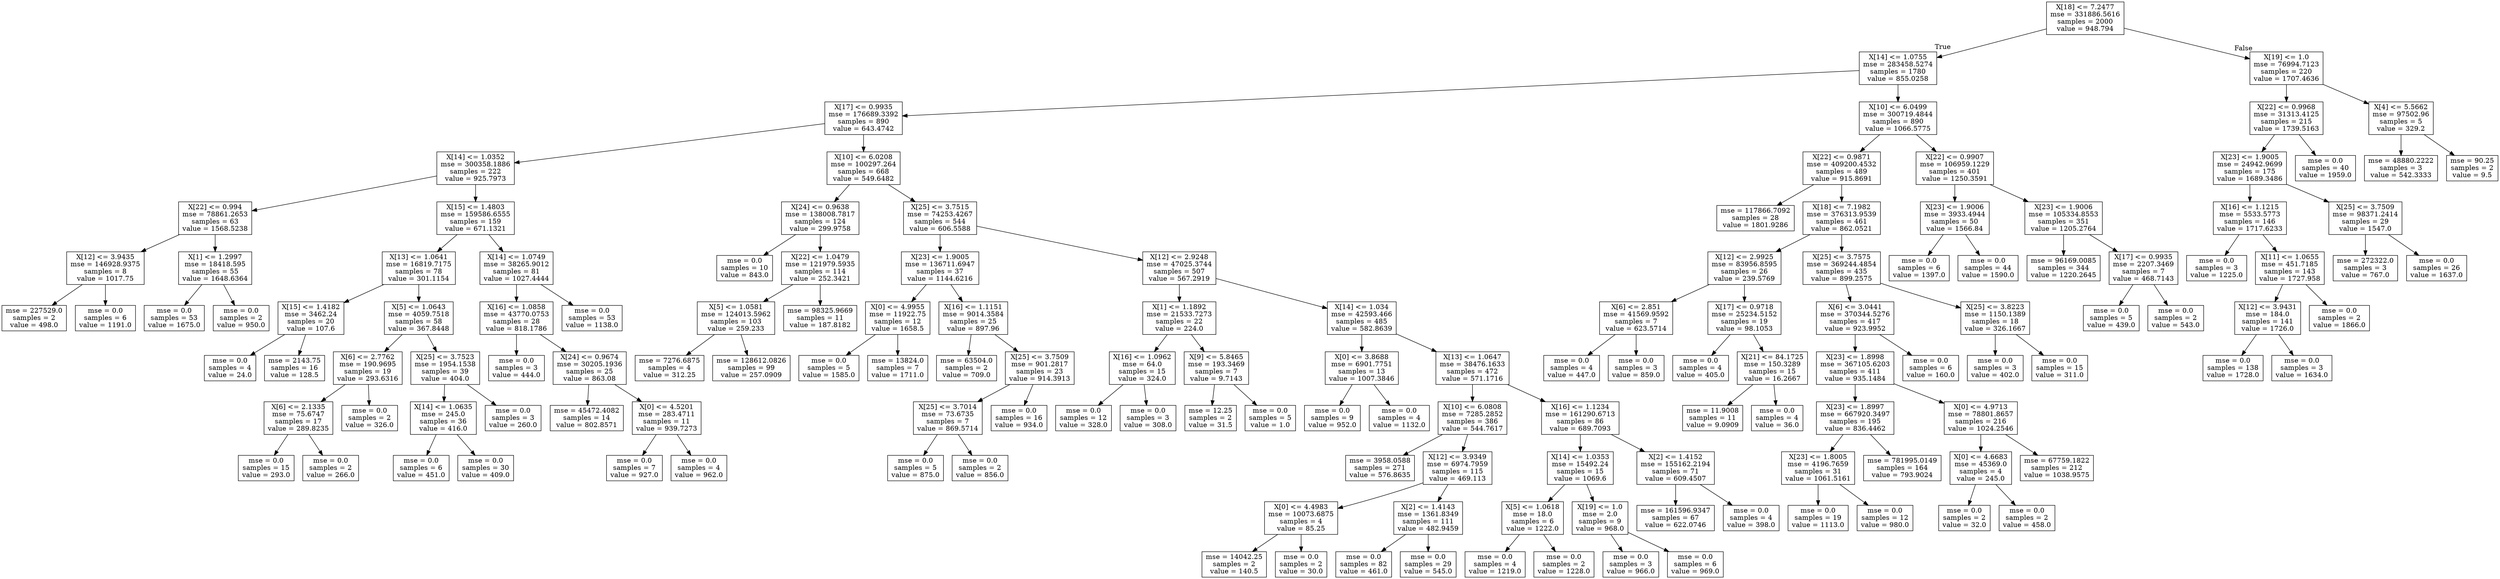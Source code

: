 digraph Tree {
node [shape=box] ;
0 [label="X[18] <= 7.2477\nmse = 331886.5616\nsamples = 2000\nvalue = 948.794"] ;
1 [label="X[14] <= 1.0755\nmse = 283458.5274\nsamples = 1780\nvalue = 855.0258"] ;
0 -> 1 [labeldistance=2.5, labelangle=45, headlabel="True"] ;
2 [label="X[17] <= 0.9935\nmse = 176689.3392\nsamples = 890\nvalue = 643.4742"] ;
1 -> 2 ;
3 [label="X[14] <= 1.0352\nmse = 300358.1886\nsamples = 222\nvalue = 925.7973"] ;
2 -> 3 ;
4 [label="X[22] <= 0.994\nmse = 78861.2653\nsamples = 63\nvalue = 1568.5238"] ;
3 -> 4 ;
5 [label="X[12] <= 3.9435\nmse = 146928.9375\nsamples = 8\nvalue = 1017.75"] ;
4 -> 5 ;
6 [label="mse = 227529.0\nsamples = 2\nvalue = 498.0"] ;
5 -> 6 ;
7 [label="mse = 0.0\nsamples = 6\nvalue = 1191.0"] ;
5 -> 7 ;
8 [label="X[1] <= 1.2997\nmse = 18418.595\nsamples = 55\nvalue = 1648.6364"] ;
4 -> 8 ;
9 [label="mse = 0.0\nsamples = 53\nvalue = 1675.0"] ;
8 -> 9 ;
10 [label="mse = 0.0\nsamples = 2\nvalue = 950.0"] ;
8 -> 10 ;
11 [label="X[15] <= 1.4803\nmse = 159586.6555\nsamples = 159\nvalue = 671.1321"] ;
3 -> 11 ;
12 [label="X[13] <= 1.0641\nmse = 16819.7175\nsamples = 78\nvalue = 301.1154"] ;
11 -> 12 ;
13 [label="X[15] <= 1.4182\nmse = 3462.24\nsamples = 20\nvalue = 107.6"] ;
12 -> 13 ;
14 [label="mse = 0.0\nsamples = 4\nvalue = 24.0"] ;
13 -> 14 ;
15 [label="mse = 2143.75\nsamples = 16\nvalue = 128.5"] ;
13 -> 15 ;
16 [label="X[5] <= 1.0643\nmse = 4059.7518\nsamples = 58\nvalue = 367.8448"] ;
12 -> 16 ;
17 [label="X[6] <= 2.7762\nmse = 190.9695\nsamples = 19\nvalue = 293.6316"] ;
16 -> 17 ;
18 [label="X[6] <= 2.1335\nmse = 75.6747\nsamples = 17\nvalue = 289.8235"] ;
17 -> 18 ;
19 [label="mse = 0.0\nsamples = 15\nvalue = 293.0"] ;
18 -> 19 ;
20 [label="mse = 0.0\nsamples = 2\nvalue = 266.0"] ;
18 -> 20 ;
21 [label="mse = 0.0\nsamples = 2\nvalue = 326.0"] ;
17 -> 21 ;
22 [label="X[25] <= 3.7523\nmse = 1954.1538\nsamples = 39\nvalue = 404.0"] ;
16 -> 22 ;
23 [label="X[14] <= 1.0635\nmse = 245.0\nsamples = 36\nvalue = 416.0"] ;
22 -> 23 ;
24 [label="mse = 0.0\nsamples = 6\nvalue = 451.0"] ;
23 -> 24 ;
25 [label="mse = 0.0\nsamples = 30\nvalue = 409.0"] ;
23 -> 25 ;
26 [label="mse = 0.0\nsamples = 3\nvalue = 260.0"] ;
22 -> 26 ;
27 [label="X[14] <= 1.0749\nmse = 38265.9012\nsamples = 81\nvalue = 1027.4444"] ;
11 -> 27 ;
28 [label="X[16] <= 1.0858\nmse = 43770.0753\nsamples = 28\nvalue = 818.1786"] ;
27 -> 28 ;
29 [label="mse = 0.0\nsamples = 3\nvalue = 444.0"] ;
28 -> 29 ;
30 [label="X[24] <= 0.9674\nmse = 30205.1936\nsamples = 25\nvalue = 863.08"] ;
28 -> 30 ;
31 [label="mse = 45472.4082\nsamples = 14\nvalue = 802.8571"] ;
30 -> 31 ;
32 [label="X[0] <= 4.5201\nmse = 283.4711\nsamples = 11\nvalue = 939.7273"] ;
30 -> 32 ;
33 [label="mse = 0.0\nsamples = 7\nvalue = 927.0"] ;
32 -> 33 ;
34 [label="mse = 0.0\nsamples = 4\nvalue = 962.0"] ;
32 -> 34 ;
35 [label="mse = 0.0\nsamples = 53\nvalue = 1138.0"] ;
27 -> 35 ;
36 [label="X[10] <= 6.0208\nmse = 100297.264\nsamples = 668\nvalue = 549.6482"] ;
2 -> 36 ;
37 [label="X[24] <= 0.9638\nmse = 138008.7817\nsamples = 124\nvalue = 299.9758"] ;
36 -> 37 ;
38 [label="mse = 0.0\nsamples = 10\nvalue = 843.0"] ;
37 -> 38 ;
39 [label="X[22] <= 1.0479\nmse = 121979.5935\nsamples = 114\nvalue = 252.3421"] ;
37 -> 39 ;
40 [label="X[5] <= 1.0581\nmse = 124013.5962\nsamples = 103\nvalue = 259.233"] ;
39 -> 40 ;
41 [label="mse = 7276.6875\nsamples = 4\nvalue = 312.25"] ;
40 -> 41 ;
42 [label="mse = 128612.0826\nsamples = 99\nvalue = 257.0909"] ;
40 -> 42 ;
43 [label="mse = 98325.9669\nsamples = 11\nvalue = 187.8182"] ;
39 -> 43 ;
44 [label="X[25] <= 3.7515\nmse = 74253.4267\nsamples = 544\nvalue = 606.5588"] ;
36 -> 44 ;
45 [label="X[23] <= 1.9005\nmse = 136711.6947\nsamples = 37\nvalue = 1144.6216"] ;
44 -> 45 ;
46 [label="X[0] <= 4.9955\nmse = 11922.75\nsamples = 12\nvalue = 1658.5"] ;
45 -> 46 ;
47 [label="mse = 0.0\nsamples = 5\nvalue = 1585.0"] ;
46 -> 47 ;
48 [label="mse = 13824.0\nsamples = 7\nvalue = 1711.0"] ;
46 -> 48 ;
49 [label="X[16] <= 1.1151\nmse = 9014.3584\nsamples = 25\nvalue = 897.96"] ;
45 -> 49 ;
50 [label="mse = 63504.0\nsamples = 2\nvalue = 709.0"] ;
49 -> 50 ;
51 [label="X[25] <= 3.7509\nmse = 901.2817\nsamples = 23\nvalue = 914.3913"] ;
49 -> 51 ;
52 [label="X[25] <= 3.7014\nmse = 73.6735\nsamples = 7\nvalue = 869.5714"] ;
51 -> 52 ;
53 [label="mse = 0.0\nsamples = 5\nvalue = 875.0"] ;
52 -> 53 ;
54 [label="mse = 0.0\nsamples = 2\nvalue = 856.0"] ;
52 -> 54 ;
55 [label="mse = 0.0\nsamples = 16\nvalue = 934.0"] ;
51 -> 55 ;
56 [label="X[12] <= 2.9248\nmse = 47025.3744\nsamples = 507\nvalue = 567.2919"] ;
44 -> 56 ;
57 [label="X[1] <= 1.1892\nmse = 21533.7273\nsamples = 22\nvalue = 224.0"] ;
56 -> 57 ;
58 [label="X[16] <= 1.0962\nmse = 64.0\nsamples = 15\nvalue = 324.0"] ;
57 -> 58 ;
59 [label="mse = 0.0\nsamples = 12\nvalue = 328.0"] ;
58 -> 59 ;
60 [label="mse = 0.0\nsamples = 3\nvalue = 308.0"] ;
58 -> 60 ;
61 [label="X[9] <= 5.8465\nmse = 193.3469\nsamples = 7\nvalue = 9.7143"] ;
57 -> 61 ;
62 [label="mse = 12.25\nsamples = 2\nvalue = 31.5"] ;
61 -> 62 ;
63 [label="mse = 0.0\nsamples = 5\nvalue = 1.0"] ;
61 -> 63 ;
64 [label="X[14] <= 1.034\nmse = 42593.466\nsamples = 485\nvalue = 582.8639"] ;
56 -> 64 ;
65 [label="X[0] <= 3.8688\nmse = 6901.7751\nsamples = 13\nvalue = 1007.3846"] ;
64 -> 65 ;
66 [label="mse = 0.0\nsamples = 9\nvalue = 952.0"] ;
65 -> 66 ;
67 [label="mse = 0.0\nsamples = 4\nvalue = 1132.0"] ;
65 -> 67 ;
68 [label="X[13] <= 1.0647\nmse = 38476.1633\nsamples = 472\nvalue = 571.1716"] ;
64 -> 68 ;
69 [label="X[10] <= 6.0808\nmse = 7285.2852\nsamples = 386\nvalue = 544.7617"] ;
68 -> 69 ;
70 [label="mse = 3958.0588\nsamples = 271\nvalue = 576.8635"] ;
69 -> 70 ;
71 [label="X[12] <= 3.9349\nmse = 6974.7959\nsamples = 115\nvalue = 469.113"] ;
69 -> 71 ;
72 [label="X[0] <= 4.4983\nmse = 10073.6875\nsamples = 4\nvalue = 85.25"] ;
71 -> 72 ;
73 [label="mse = 14042.25\nsamples = 2\nvalue = 140.5"] ;
72 -> 73 ;
74 [label="mse = 0.0\nsamples = 2\nvalue = 30.0"] ;
72 -> 74 ;
75 [label="X[2] <= 1.4143\nmse = 1361.8349\nsamples = 111\nvalue = 482.9459"] ;
71 -> 75 ;
76 [label="mse = 0.0\nsamples = 82\nvalue = 461.0"] ;
75 -> 76 ;
77 [label="mse = 0.0\nsamples = 29\nvalue = 545.0"] ;
75 -> 77 ;
78 [label="X[16] <= 1.1234\nmse = 161290.6713\nsamples = 86\nvalue = 689.7093"] ;
68 -> 78 ;
79 [label="X[14] <= 1.0353\nmse = 15492.24\nsamples = 15\nvalue = 1069.6"] ;
78 -> 79 ;
80 [label="X[5] <= 1.0618\nmse = 18.0\nsamples = 6\nvalue = 1222.0"] ;
79 -> 80 ;
81 [label="mse = 0.0\nsamples = 4\nvalue = 1219.0"] ;
80 -> 81 ;
82 [label="mse = 0.0\nsamples = 2\nvalue = 1228.0"] ;
80 -> 82 ;
83 [label="X[19] <= 1.0\nmse = 2.0\nsamples = 9\nvalue = 968.0"] ;
79 -> 83 ;
84 [label="mse = 0.0\nsamples = 3\nvalue = 966.0"] ;
83 -> 84 ;
85 [label="mse = 0.0\nsamples = 6\nvalue = 969.0"] ;
83 -> 85 ;
86 [label="X[2] <= 1.4152\nmse = 155162.2194\nsamples = 71\nvalue = 609.4507"] ;
78 -> 86 ;
87 [label="mse = 161596.9347\nsamples = 67\nvalue = 622.0746"] ;
86 -> 87 ;
88 [label="mse = 0.0\nsamples = 4\nvalue = 398.0"] ;
86 -> 88 ;
89 [label="X[10] <= 6.0499\nmse = 300719.4844\nsamples = 890\nvalue = 1066.5775"] ;
1 -> 89 ;
90 [label="X[22] <= 0.9871\nmse = 409200.4532\nsamples = 489\nvalue = 915.8691"] ;
89 -> 90 ;
91 [label="mse = 117866.7092\nsamples = 28\nvalue = 1801.9286"] ;
90 -> 91 ;
92 [label="X[18] <= 7.1982\nmse = 376313.9539\nsamples = 461\nvalue = 862.0521"] ;
90 -> 92 ;
93 [label="X[12] <= 2.9925\nmse = 83956.8595\nsamples = 26\nvalue = 239.5769"] ;
92 -> 93 ;
94 [label="X[6] <= 2.851\nmse = 41569.9592\nsamples = 7\nvalue = 623.5714"] ;
93 -> 94 ;
95 [label="mse = 0.0\nsamples = 4\nvalue = 447.0"] ;
94 -> 95 ;
96 [label="mse = 0.0\nsamples = 3\nvalue = 859.0"] ;
94 -> 96 ;
97 [label="X[17] <= 0.9718\nmse = 25234.5152\nsamples = 19\nvalue = 98.1053"] ;
93 -> 97 ;
98 [label="mse = 0.0\nsamples = 4\nvalue = 405.0"] ;
97 -> 98 ;
99 [label="X[21] <= 84.1725\nmse = 150.3289\nsamples = 15\nvalue = 16.2667"] ;
97 -> 99 ;
100 [label="mse = 11.9008\nsamples = 11\nvalue = 9.0909"] ;
99 -> 100 ;
101 [label="mse = 0.0\nsamples = 4\nvalue = 36.0"] ;
99 -> 101 ;
102 [label="X[25] <= 3.7575\nmse = 369244.4854\nsamples = 435\nvalue = 899.2575"] ;
92 -> 102 ;
103 [label="X[6] <= 3.0441\nmse = 370344.5276\nsamples = 417\nvalue = 923.9952"] ;
102 -> 103 ;
104 [label="X[23] <= 1.8998\nmse = 367105.6203\nsamples = 411\nvalue = 935.1484"] ;
103 -> 104 ;
105 [label="X[23] <= 1.8997\nmse = 667920.3497\nsamples = 195\nvalue = 836.4462"] ;
104 -> 105 ;
106 [label="X[23] <= 1.8005\nmse = 4196.7659\nsamples = 31\nvalue = 1061.5161"] ;
105 -> 106 ;
107 [label="mse = 0.0\nsamples = 19\nvalue = 1113.0"] ;
106 -> 107 ;
108 [label="mse = 0.0\nsamples = 12\nvalue = 980.0"] ;
106 -> 108 ;
109 [label="mse = 781995.0149\nsamples = 164\nvalue = 793.9024"] ;
105 -> 109 ;
110 [label="X[0] <= 4.9713\nmse = 78801.8657\nsamples = 216\nvalue = 1024.2546"] ;
104 -> 110 ;
111 [label="X[0] <= 4.6683\nmse = 45369.0\nsamples = 4\nvalue = 245.0"] ;
110 -> 111 ;
112 [label="mse = 0.0\nsamples = 2\nvalue = 32.0"] ;
111 -> 112 ;
113 [label="mse = 0.0\nsamples = 2\nvalue = 458.0"] ;
111 -> 113 ;
114 [label="mse = 67759.1822\nsamples = 212\nvalue = 1038.9575"] ;
110 -> 114 ;
115 [label="mse = 0.0\nsamples = 6\nvalue = 160.0"] ;
103 -> 115 ;
116 [label="X[25] <= 3.8223\nmse = 1150.1389\nsamples = 18\nvalue = 326.1667"] ;
102 -> 116 ;
117 [label="mse = 0.0\nsamples = 3\nvalue = 402.0"] ;
116 -> 117 ;
118 [label="mse = 0.0\nsamples = 15\nvalue = 311.0"] ;
116 -> 118 ;
119 [label="X[22] <= 0.9907\nmse = 106959.1229\nsamples = 401\nvalue = 1250.3591"] ;
89 -> 119 ;
120 [label="X[23] <= 1.9006\nmse = 3933.4944\nsamples = 50\nvalue = 1566.84"] ;
119 -> 120 ;
121 [label="mse = 0.0\nsamples = 6\nvalue = 1397.0"] ;
120 -> 121 ;
122 [label="mse = 0.0\nsamples = 44\nvalue = 1590.0"] ;
120 -> 122 ;
123 [label="X[23] <= 1.9006\nmse = 105334.8553\nsamples = 351\nvalue = 1205.2764"] ;
119 -> 123 ;
124 [label="mse = 96169.0085\nsamples = 344\nvalue = 1220.2645"] ;
123 -> 124 ;
125 [label="X[17] <= 0.9935\nmse = 2207.3469\nsamples = 7\nvalue = 468.7143"] ;
123 -> 125 ;
126 [label="mse = 0.0\nsamples = 5\nvalue = 439.0"] ;
125 -> 126 ;
127 [label="mse = 0.0\nsamples = 2\nvalue = 543.0"] ;
125 -> 127 ;
128 [label="X[19] <= 1.0\nmse = 76994.7123\nsamples = 220\nvalue = 1707.4636"] ;
0 -> 128 [labeldistance=2.5, labelangle=-45, headlabel="False"] ;
129 [label="X[22] <= 0.9968\nmse = 31313.4125\nsamples = 215\nvalue = 1739.5163"] ;
128 -> 129 ;
130 [label="X[23] <= 1.9005\nmse = 24942.9699\nsamples = 175\nvalue = 1689.3486"] ;
129 -> 130 ;
131 [label="X[16] <= 1.1215\nmse = 5533.5773\nsamples = 146\nvalue = 1717.6233"] ;
130 -> 131 ;
132 [label="mse = 0.0\nsamples = 3\nvalue = 1225.0"] ;
131 -> 132 ;
133 [label="X[11] <= 1.0655\nmse = 451.7185\nsamples = 143\nvalue = 1727.958"] ;
131 -> 133 ;
134 [label="X[12] <= 3.9431\nmse = 184.0\nsamples = 141\nvalue = 1726.0"] ;
133 -> 134 ;
135 [label="mse = 0.0\nsamples = 138\nvalue = 1728.0"] ;
134 -> 135 ;
136 [label="mse = 0.0\nsamples = 3\nvalue = 1634.0"] ;
134 -> 136 ;
137 [label="mse = 0.0\nsamples = 2\nvalue = 1866.0"] ;
133 -> 137 ;
138 [label="X[25] <= 3.7509\nmse = 98371.2414\nsamples = 29\nvalue = 1547.0"] ;
130 -> 138 ;
139 [label="mse = 272322.0\nsamples = 3\nvalue = 767.0"] ;
138 -> 139 ;
140 [label="mse = 0.0\nsamples = 26\nvalue = 1637.0"] ;
138 -> 140 ;
141 [label="mse = 0.0\nsamples = 40\nvalue = 1959.0"] ;
129 -> 141 ;
142 [label="X[4] <= 5.5662\nmse = 97502.96\nsamples = 5\nvalue = 329.2"] ;
128 -> 142 ;
143 [label="mse = 48880.2222\nsamples = 3\nvalue = 542.3333"] ;
142 -> 143 ;
144 [label="mse = 90.25\nsamples = 2\nvalue = 9.5"] ;
142 -> 144 ;
}